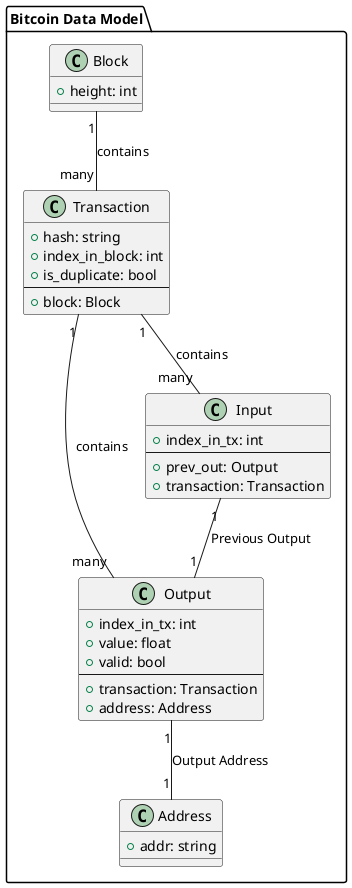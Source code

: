 @startuml

package "Bitcoin Data Model" {

    class Block {
        + height: int
    }

    class Transaction {
        + hash: string
        + index_in_block: int
        + is_duplicate: bool
        ---
        + block: Block
    }

    class Output {
        + index_in_tx: int
        + value: float
        + valid: bool
        ---
        + transaction: Transaction
        + address: Address
    }

    class Input {
        + index_in_tx: int
        ---
        + prev_out: Output
        + transaction: Transaction
    }

    class Address {
        + addr: string
    }

    Transaction "1" -- "many" Output : contains
    Transaction "1" -- "many" Input : contains
    Block "1" -- "many" Transaction : contains
    Output "1" -- "1" Address : Output Address
    Input "1" -- "1" Output : Previous Output

}

@enduml

